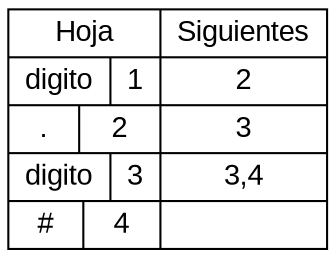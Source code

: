 digraph G { 

nodesep=0.8;

ranksep=0.5;

node [fontname="Arial"]; 
node_A [shape=record  label=
" {Hoja |{digito|1}|{.|2}|{digito|3}|{#|4}}|{Siguientes|2|3|3,4|} "]; 

}

